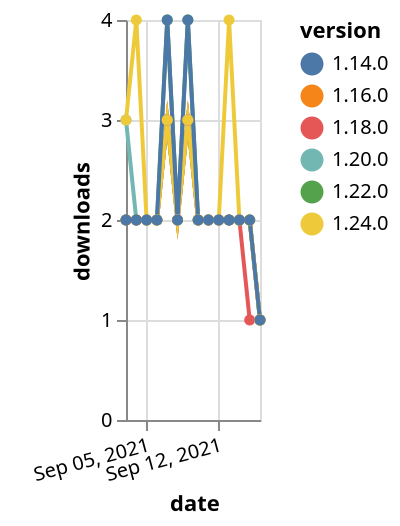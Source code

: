 {"$schema": "https://vega.github.io/schema/vega-lite/v5.json", "description": "A simple bar chart with embedded data.", "data": {"values": [{"date": "2021-09-03", "total": 1451, "delta": 2, "version": "1.18.0"}, {"date": "2021-09-04", "total": 1453, "delta": 2, "version": "1.18.0"}, {"date": "2021-09-05", "total": 1455, "delta": 2, "version": "1.18.0"}, {"date": "2021-09-06", "total": 1457, "delta": 2, "version": "1.18.0"}, {"date": "2021-09-07", "total": 1460, "delta": 3, "version": "1.18.0"}, {"date": "2021-09-08", "total": 1462, "delta": 2, "version": "1.18.0"}, {"date": "2021-09-09", "total": 1465, "delta": 3, "version": "1.18.0"}, {"date": "2021-09-10", "total": 1467, "delta": 2, "version": "1.18.0"}, {"date": "2021-09-11", "total": 1469, "delta": 2, "version": "1.18.0"}, {"date": "2021-09-12", "total": 1471, "delta": 2, "version": "1.18.0"}, {"date": "2021-09-13", "total": 1473, "delta": 2, "version": "1.18.0"}, {"date": "2021-09-14", "total": 1475, "delta": 2, "version": "1.18.0"}, {"date": "2021-09-15", "total": 1476, "delta": 1, "version": "1.18.0"}, {"date": "2021-09-16", "total": 1477, "delta": 1, "version": "1.18.0"}, {"date": "2021-09-03", "total": 674, "delta": 2, "version": "1.22.0"}, {"date": "2021-09-04", "total": 676, "delta": 2, "version": "1.22.0"}, {"date": "2021-09-05", "total": 678, "delta": 2, "version": "1.22.0"}, {"date": "2021-09-06", "total": 680, "delta": 2, "version": "1.22.0"}, {"date": "2021-09-07", "total": 684, "delta": 4, "version": "1.22.0"}, {"date": "2021-09-08", "total": 686, "delta": 2, "version": "1.22.0"}, {"date": "2021-09-09", "total": 690, "delta": 4, "version": "1.22.0"}, {"date": "2021-09-10", "total": 692, "delta": 2, "version": "1.22.0"}, {"date": "2021-09-11", "total": 694, "delta": 2, "version": "1.22.0"}, {"date": "2021-09-12", "total": 696, "delta": 2, "version": "1.22.0"}, {"date": "2021-09-13", "total": 698, "delta": 2, "version": "1.22.0"}, {"date": "2021-09-14", "total": 700, "delta": 2, "version": "1.22.0"}, {"date": "2021-09-15", "total": 702, "delta": 2, "version": "1.22.0"}, {"date": "2021-09-16", "total": 703, "delta": 1, "version": "1.22.0"}, {"date": "2021-09-03", "total": 994, "delta": 3, "version": "1.20.0"}, {"date": "2021-09-04", "total": 996, "delta": 2, "version": "1.20.0"}, {"date": "2021-09-05", "total": 998, "delta": 2, "version": "1.20.0"}, {"date": "2021-09-06", "total": 1000, "delta": 2, "version": "1.20.0"}, {"date": "2021-09-07", "total": 1003, "delta": 3, "version": "1.20.0"}, {"date": "2021-09-08", "total": 1005, "delta": 2, "version": "1.20.0"}, {"date": "2021-09-09", "total": 1008, "delta": 3, "version": "1.20.0"}, {"date": "2021-09-10", "total": 1010, "delta": 2, "version": "1.20.0"}, {"date": "2021-09-11", "total": 1012, "delta": 2, "version": "1.20.0"}, {"date": "2021-09-12", "total": 1014, "delta": 2, "version": "1.20.0"}, {"date": "2021-09-13", "total": 1016, "delta": 2, "version": "1.20.0"}, {"date": "2021-09-14", "total": 1018, "delta": 2, "version": "1.20.0"}, {"date": "2021-09-15", "total": 1020, "delta": 2, "version": "1.20.0"}, {"date": "2021-09-16", "total": 1021, "delta": 1, "version": "1.20.0"}, {"date": "2021-09-03", "total": 1664, "delta": 2, "version": "1.16.0"}, {"date": "2021-09-04", "total": 1666, "delta": 2, "version": "1.16.0"}, {"date": "2021-09-05", "total": 1668, "delta": 2, "version": "1.16.0"}, {"date": "2021-09-06", "total": 1670, "delta": 2, "version": "1.16.0"}, {"date": "2021-09-07", "total": 1673, "delta": 3, "version": "1.16.0"}, {"date": "2021-09-08", "total": 1675, "delta": 2, "version": "1.16.0"}, {"date": "2021-09-09", "total": 1678, "delta": 3, "version": "1.16.0"}, {"date": "2021-09-10", "total": 1680, "delta": 2, "version": "1.16.0"}, {"date": "2021-09-11", "total": 1682, "delta": 2, "version": "1.16.0"}, {"date": "2021-09-12", "total": 1684, "delta": 2, "version": "1.16.0"}, {"date": "2021-09-13", "total": 1686, "delta": 2, "version": "1.16.0"}, {"date": "2021-09-14", "total": 1688, "delta": 2, "version": "1.16.0"}, {"date": "2021-09-15", "total": 1690, "delta": 2, "version": "1.16.0"}, {"date": "2021-09-16", "total": 1691, "delta": 1, "version": "1.16.0"}, {"date": "2021-09-03", "total": 215, "delta": 3, "version": "1.24.0"}, {"date": "2021-09-04", "total": 219, "delta": 4, "version": "1.24.0"}, {"date": "2021-09-05", "total": 221, "delta": 2, "version": "1.24.0"}, {"date": "2021-09-06", "total": 223, "delta": 2, "version": "1.24.0"}, {"date": "2021-09-07", "total": 226, "delta": 3, "version": "1.24.0"}, {"date": "2021-09-08", "total": 228, "delta": 2, "version": "1.24.0"}, {"date": "2021-09-09", "total": 231, "delta": 3, "version": "1.24.0"}, {"date": "2021-09-10", "total": 233, "delta": 2, "version": "1.24.0"}, {"date": "2021-09-11", "total": 235, "delta": 2, "version": "1.24.0"}, {"date": "2021-09-12", "total": 237, "delta": 2, "version": "1.24.0"}, {"date": "2021-09-13", "total": 241, "delta": 4, "version": "1.24.0"}, {"date": "2021-09-14", "total": 243, "delta": 2, "version": "1.24.0"}, {"date": "2021-09-15", "total": 245, "delta": 2, "version": "1.24.0"}, {"date": "2021-09-16", "total": 246, "delta": 1, "version": "1.24.0"}, {"date": "2021-09-03", "total": 2229, "delta": 2, "version": "1.14.0"}, {"date": "2021-09-04", "total": 2231, "delta": 2, "version": "1.14.0"}, {"date": "2021-09-05", "total": 2233, "delta": 2, "version": "1.14.0"}, {"date": "2021-09-06", "total": 2235, "delta": 2, "version": "1.14.0"}, {"date": "2021-09-07", "total": 2239, "delta": 4, "version": "1.14.0"}, {"date": "2021-09-08", "total": 2241, "delta": 2, "version": "1.14.0"}, {"date": "2021-09-09", "total": 2245, "delta": 4, "version": "1.14.0"}, {"date": "2021-09-10", "total": 2247, "delta": 2, "version": "1.14.0"}, {"date": "2021-09-11", "total": 2249, "delta": 2, "version": "1.14.0"}, {"date": "2021-09-12", "total": 2251, "delta": 2, "version": "1.14.0"}, {"date": "2021-09-13", "total": 2253, "delta": 2, "version": "1.14.0"}, {"date": "2021-09-14", "total": 2255, "delta": 2, "version": "1.14.0"}, {"date": "2021-09-15", "total": 2257, "delta": 2, "version": "1.14.0"}, {"date": "2021-09-16", "total": 2258, "delta": 1, "version": "1.14.0"}]}, "width": "container", "mark": {"type": "line", "point": {"filled": true}}, "encoding": {"x": {"field": "date", "type": "temporal", "timeUnit": "yearmonthdate", "title": "date", "axis": {"labelAngle": -15}}, "y": {"field": "delta", "type": "quantitative", "title": "downloads"}, "color": {"field": "version", "type": "nominal"}, "tooltip": {"field": "delta"}}}